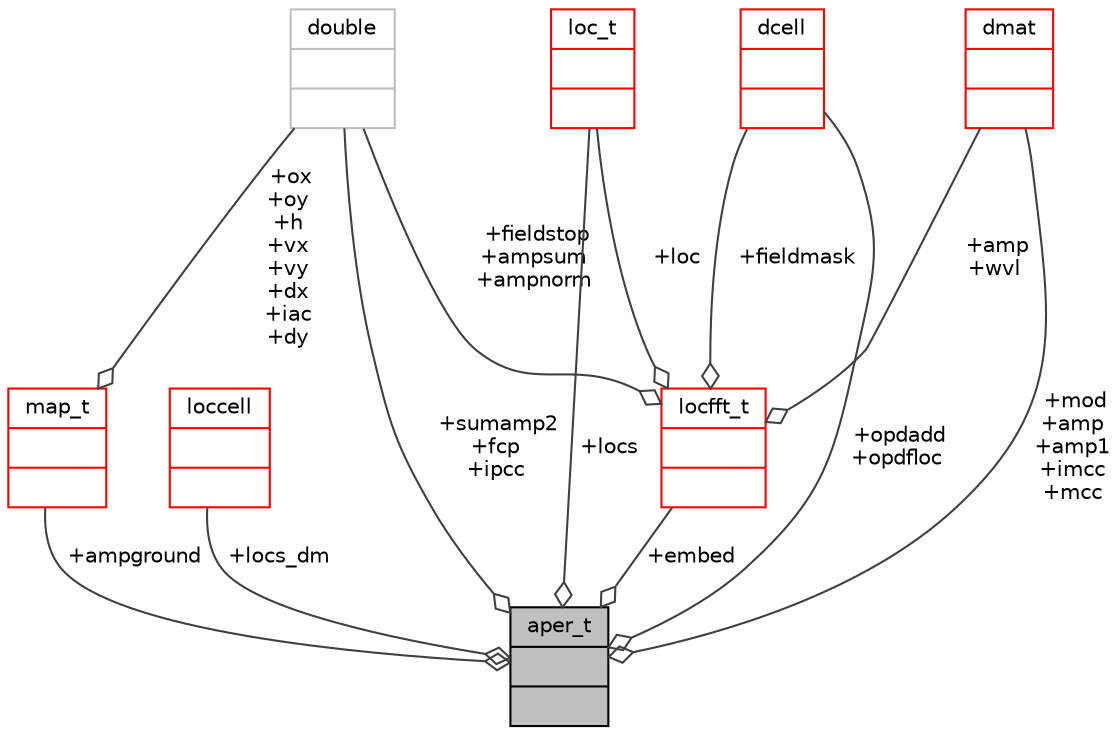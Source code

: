digraph "aper_t"
{
 // INTERACTIVE_SVG=YES
  bgcolor="transparent";
  edge [fontname="Helvetica",fontsize="10",labelfontname="Helvetica",labelfontsize="10"];
  node [fontname="Helvetica",fontsize="10",shape=record];
  Node1 [label="{aper_t\n||}",height=0.2,width=0.4,color="black", fillcolor="grey75", style="filled", fontcolor="black"];
  Node2 -> Node1 [color="grey25",fontsize="10",style="solid",label=" +opdadd\n+opdfloc" ,arrowhead="odiamond",fontname="Helvetica"];
  Node2 [label="{dcell\n||}",height=0.2,width=0.4,color="red",URL="$type_8h.html#structdcell"];
  Node4 -> Node1 [color="grey25",fontsize="10",style="solid",label=" +locs_dm" ,arrowhead="odiamond",fontname="Helvetica"];
  Node4 [label="{loccell\n||}",height=0.2,width=0.4,color="red",URL="$type_8h.html#structloccell"];
  Node6 -> Node1 [color="grey25",fontsize="10",style="solid",label=" +sumamp2\n+fcp\n+ipcc" ,arrowhead="odiamond",fontname="Helvetica"];
  Node6 [label="{double\n||}",height=0.2,width=0.4,color="grey75"];
  Node7 -> Node1 [color="grey25",fontsize="10",style="solid",label=" +embed" ,arrowhead="odiamond",fontname="Helvetica"];
  Node7 [label="{locfft_t\n||}",height=0.2,width=0.4,color="red",URL="$locfft_8h.html#structlocfft__t"];
  Node2 -> Node7 [color="grey25",fontsize="10",style="solid",label=" +fieldmask" ,arrowhead="odiamond",fontname="Helvetica"];
  Node6 -> Node7 [color="grey25",fontsize="10",style="solid",label=" +fieldstop\n+ampsum\n+ampnorm" ,arrowhead="odiamond",fontname="Helvetica"];
  Node12 -> Node7 [color="grey25",fontsize="10",style="solid",label=" +amp\n+wvl" ,arrowhead="odiamond",fontname="Helvetica"];
  Node12 [label="{dmat\n||}",height=0.2,width=0.4,color="red",URL="$type_8h.html#structdmat"];
  Node14 -> Node7 [color="grey25",fontsize="10",style="solid",label=" +loc" ,arrowhead="odiamond",fontname="Helvetica"];
  Node14 [label="{loc_t\n||}",height=0.2,width=0.4,color="red",URL="$type_8h.html#structloc__t"];
  Node16 -> Node1 [color="grey25",fontsize="10",style="solid",label=" +ampground" ,arrowhead="odiamond",fontname="Helvetica"];
  Node16 [label="{map_t\n||}",height=0.2,width=0.4,color="red",URL="$type_8h.html#structmap__t"];
  Node6 -> Node16 [color="grey25",fontsize="10",style="solid",label=" +ox\n+oy\n+h\n+vx\n+vy\n+dx\n+iac\n+dy" ,arrowhead="odiamond",fontname="Helvetica"];
  Node12 -> Node1 [color="grey25",fontsize="10",style="solid",label=" +mod\n+amp\n+amp1\n+imcc\n+mcc" ,arrowhead="odiamond",fontname="Helvetica"];
  Node14 -> Node1 [color="grey25",fontsize="10",style="solid",label=" +locs" ,arrowhead="odiamond",fontname="Helvetica"];
}
